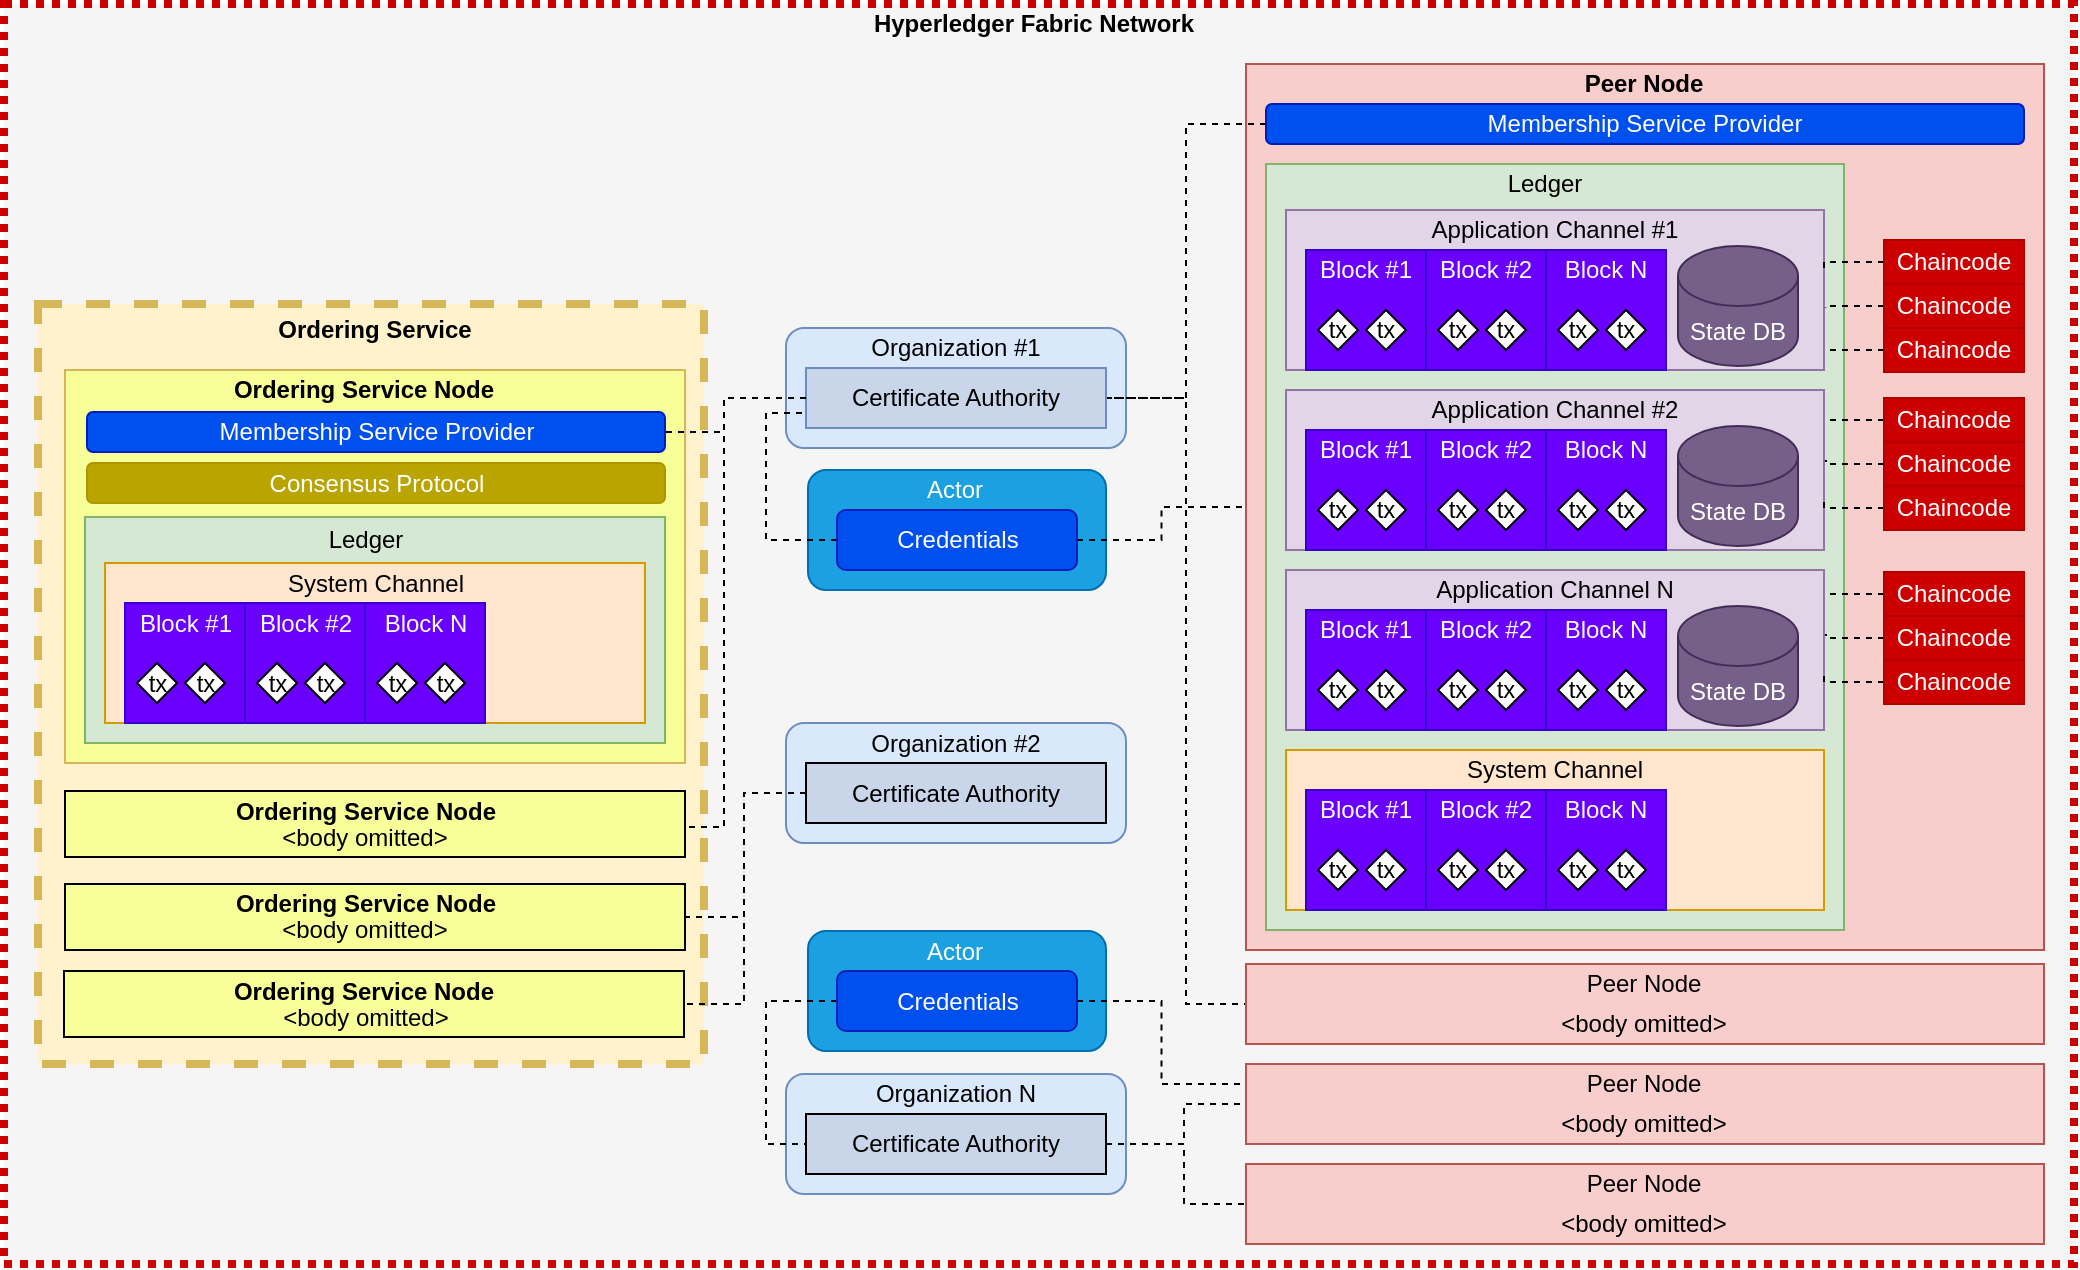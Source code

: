 <mxfile version="14.4.4" type="device"><diagram id="Wfmu3-ALC55_v8LJiB5k" name="Page-1"><mxGraphModel dx="2062" dy="1126" grid="1" gridSize="10" guides="1" tooltips="1" connect="1" arrows="1" fold="1" page="1" pageScale="1" pageWidth="1169" pageHeight="827" math="0" shadow="0"><root><mxCell id="0"/><mxCell id="1" parent="0"/><mxCell id="A2BuqmbuQIkEAoHW2ECP-262" value="" style="rounded=0;whiteSpace=wrap;html=1;dashed=1;strokeWidth=4;dashPattern=1 1;fillColor=#f5f5f5;fontColor=#333333;strokeColor=#CC0000;" parent="1" vertex="1"><mxGeometry x="80" y="30" width="1035" height="630" as="geometry"/></mxCell><mxCell id="A2BuqmbuQIkEAoHW2ECP-260" value="" style="rounded=0;whiteSpace=wrap;html=1;dashed=1;strokeWidth=4;fillColor=#fff2cc;strokeColor=#d6b656;" parent="1" vertex="1"><mxGeometry x="97" y="180" width="333" height="380" as="geometry"/></mxCell><mxCell id="A2BuqmbuQIkEAoHW2ECP-220" value="" style="rounded=0;whiteSpace=wrap;html=1;strokeColor=#d6b656;fillColor=#F8FF99;" parent="1" vertex="1"><mxGeometry x="110.5" y="213" width="310" height="196.5" as="geometry"/></mxCell><mxCell id="A2BuqmbuQIkEAoHW2ECP-219" value="" style="rounded=0;whiteSpace=wrap;html=1;fillColor=#d5e8d4;strokeColor=#82b366;" parent="1" vertex="1"><mxGeometry x="120.5" y="286.5" width="290" height="113" as="geometry"/></mxCell><mxCell id="A2BuqmbuQIkEAoHW2ECP-151" value="" style="rounded=0;whiteSpace=wrap;html=1;fillColor=#f8cecc;strokeColor=#b85450;" parent="1" vertex="1"><mxGeometry x="701" y="60" width="399" height="443" as="geometry"/></mxCell><mxCell id="A2BuqmbuQIkEAoHW2ECP-118" value="" style="rounded=0;whiteSpace=wrap;html=1;fillColor=#d5e8d4;strokeColor=#82b366;" parent="1" vertex="1"><mxGeometry x="711" y="110" width="289" height="383" as="geometry"/></mxCell><mxCell id="A2BuqmbuQIkEAoHW2ECP-1" value="" style="rounded=0;whiteSpace=wrap;html=1;strokeColor=#d79b00;fillColor=#ffe6cc;" parent="1" vertex="1"><mxGeometry x="721" y="403" width="269" height="80" as="geometry"/></mxCell><mxCell id="A2BuqmbuQIkEAoHW2ECP-7" value="System Channel" style="text;html=1;strokeColor=none;fillColor=none;align=center;verticalAlign=middle;whiteSpace=wrap;rounded=0;" parent="1" vertex="1"><mxGeometry x="721" y="403" width="269" height="20" as="geometry"/></mxCell><mxCell id="A2BuqmbuQIkEAoHW2ECP-32" value="" style="rounded=0;whiteSpace=wrap;html=1;fillColor=#6a00ff;strokeColor=#3700CC;fontColor=#ffffff;" parent="1" vertex="1"><mxGeometry x="731" y="423" width="60" height="60" as="geometry"/></mxCell><mxCell id="A2BuqmbuQIkEAoHW2ECP-33" value="Block #1" style="text;html=1;strokeColor=none;fillColor=none;align=center;verticalAlign=middle;whiteSpace=wrap;rounded=0;fontColor=#FFFFFF;" parent="1" vertex="1"><mxGeometry x="731" y="423" width="60" height="20" as="geometry"/></mxCell><mxCell id="A2BuqmbuQIkEAoHW2ECP-34" value="tx" style="rhombus;whiteSpace=wrap;html=1;" parent="1" vertex="1"><mxGeometry x="737" y="453" width="20" height="20" as="geometry"/></mxCell><mxCell id="A2BuqmbuQIkEAoHW2ECP-35" value="tx" style="rhombus;whiteSpace=wrap;html=1;" parent="1" vertex="1"><mxGeometry x="761" y="453" width="20" height="20" as="geometry"/></mxCell><mxCell id="A2BuqmbuQIkEAoHW2ECP-36" value="" style="rounded=0;whiteSpace=wrap;html=1;fillColor=#6a00ff;strokeColor=#3700CC;fontColor=#ffffff;" parent="1" vertex="1"><mxGeometry x="791" y="423" width="60" height="60" as="geometry"/></mxCell><mxCell id="A2BuqmbuQIkEAoHW2ECP-37" value="Block #2" style="text;html=1;strokeColor=none;fillColor=none;align=center;verticalAlign=middle;whiteSpace=wrap;rounded=0;fontColor=#FFFFFF;" parent="1" vertex="1"><mxGeometry x="791" y="423" width="60" height="20" as="geometry"/></mxCell><mxCell id="A2BuqmbuQIkEAoHW2ECP-38" value="tx" style="rhombus;whiteSpace=wrap;html=1;" parent="1" vertex="1"><mxGeometry x="797" y="453" width="20" height="20" as="geometry"/></mxCell><mxCell id="A2BuqmbuQIkEAoHW2ECP-39" value="tx" style="rhombus;whiteSpace=wrap;html=1;" parent="1" vertex="1"><mxGeometry x="821" y="453" width="20" height="20" as="geometry"/></mxCell><mxCell id="A2BuqmbuQIkEAoHW2ECP-40" value="" style="rounded=0;whiteSpace=wrap;html=1;fillColor=#6a00ff;strokeColor=#3700CC;fontColor=#ffffff;" parent="1" vertex="1"><mxGeometry x="851" y="423" width="60" height="60" as="geometry"/></mxCell><mxCell id="A2BuqmbuQIkEAoHW2ECP-41" value="Block N" style="text;html=1;strokeColor=none;fillColor=none;align=center;verticalAlign=middle;whiteSpace=wrap;rounded=0;fontColor=#FFFFFF;" parent="1" vertex="1"><mxGeometry x="851" y="423" width="60" height="20" as="geometry"/></mxCell><mxCell id="A2BuqmbuQIkEAoHW2ECP-42" value="tx" style="rhombus;whiteSpace=wrap;html=1;" parent="1" vertex="1"><mxGeometry x="857" y="453" width="20" height="20" as="geometry"/></mxCell><mxCell id="A2BuqmbuQIkEAoHW2ECP-43" value="tx" style="rhombus;whiteSpace=wrap;html=1;" parent="1" vertex="1"><mxGeometry x="881" y="453" width="20" height="20" as="geometry"/></mxCell><mxCell id="A2BuqmbuQIkEAoHW2ECP-52" value="" style="rounded=0;whiteSpace=wrap;html=1;fillColor=#e1d5e7;strokeColor=#9673a6;" parent="1" vertex="1"><mxGeometry x="721" y="133" width="269" height="80" as="geometry"/></mxCell><mxCell id="A2BuqmbuQIkEAoHW2ECP-53" value="Application Channel #1" style="text;html=1;strokeColor=none;fillColor=none;align=center;verticalAlign=middle;whiteSpace=wrap;rounded=0;" parent="1" vertex="1"><mxGeometry x="721" y="133" width="269" height="20" as="geometry"/></mxCell><mxCell id="A2BuqmbuQIkEAoHW2ECP-54" value="" style="rounded=0;whiteSpace=wrap;html=1;fillColor=#6a00ff;strokeColor=#3700CC;fontColor=#ffffff;" parent="1" vertex="1"><mxGeometry x="731" y="153" width="60" height="60" as="geometry"/></mxCell><mxCell id="A2BuqmbuQIkEAoHW2ECP-55" value="Block #1" style="text;html=1;strokeColor=none;fillColor=none;align=center;verticalAlign=middle;whiteSpace=wrap;rounded=0;fontColor=#FFFFFF;" parent="1" vertex="1"><mxGeometry x="731" y="153" width="60" height="20" as="geometry"/></mxCell><mxCell id="A2BuqmbuQIkEAoHW2ECP-56" value="tx" style="rhombus;whiteSpace=wrap;html=1;" parent="1" vertex="1"><mxGeometry x="737" y="183" width="20" height="20" as="geometry"/></mxCell><mxCell id="A2BuqmbuQIkEAoHW2ECP-57" value="tx" style="rhombus;whiteSpace=wrap;html=1;" parent="1" vertex="1"><mxGeometry x="761" y="183" width="20" height="20" as="geometry"/></mxCell><mxCell id="A2BuqmbuQIkEAoHW2ECP-58" value="" style="rounded=0;whiteSpace=wrap;html=1;fillColor=#6a00ff;strokeColor=#3700CC;fontColor=#ffffff;" parent="1" vertex="1"><mxGeometry x="791" y="153" width="60" height="60" as="geometry"/></mxCell><mxCell id="A2BuqmbuQIkEAoHW2ECP-59" value="Block #2" style="text;html=1;strokeColor=none;fillColor=none;align=center;verticalAlign=middle;whiteSpace=wrap;rounded=0;fontColor=#FFFFFF;" parent="1" vertex="1"><mxGeometry x="791" y="153" width="60" height="20" as="geometry"/></mxCell><mxCell id="A2BuqmbuQIkEAoHW2ECP-60" value="tx" style="rhombus;whiteSpace=wrap;html=1;" parent="1" vertex="1"><mxGeometry x="797" y="183" width="20" height="20" as="geometry"/></mxCell><mxCell id="A2BuqmbuQIkEAoHW2ECP-61" value="tx" style="rhombus;whiteSpace=wrap;html=1;" parent="1" vertex="1"><mxGeometry x="821" y="183" width="20" height="20" as="geometry"/></mxCell><mxCell id="A2BuqmbuQIkEAoHW2ECP-62" value="" style="rounded=0;whiteSpace=wrap;html=1;fillColor=#6a00ff;strokeColor=#3700CC;fontColor=#ffffff;" parent="1" vertex="1"><mxGeometry x="851" y="153" width="60" height="60" as="geometry"/></mxCell><mxCell id="A2BuqmbuQIkEAoHW2ECP-63" value="Block N" style="text;html=1;strokeColor=none;fillColor=none;align=center;verticalAlign=middle;whiteSpace=wrap;rounded=0;fontColor=#FFFFFF;" parent="1" vertex="1"><mxGeometry x="851" y="153" width="60" height="20" as="geometry"/></mxCell><mxCell id="A2BuqmbuQIkEAoHW2ECP-64" value="tx" style="rhombus;whiteSpace=wrap;html=1;" parent="1" vertex="1"><mxGeometry x="857" y="183" width="20" height="20" as="geometry"/></mxCell><mxCell id="A2BuqmbuQIkEAoHW2ECP-65" value="tx" style="rhombus;whiteSpace=wrap;html=1;" parent="1" vertex="1"><mxGeometry x="881" y="183" width="20" height="20" as="geometry"/></mxCell><mxCell id="A2BuqmbuQIkEAoHW2ECP-74" value="" style="rounded=0;whiteSpace=wrap;html=1;fillColor=#e1d5e7;strokeColor=#9673a6;" parent="1" vertex="1"><mxGeometry x="721" y="223" width="269" height="80" as="geometry"/></mxCell><mxCell id="A2BuqmbuQIkEAoHW2ECP-75" value="Application Channel #2" style="text;html=1;strokeColor=none;fillColor=none;align=center;verticalAlign=middle;whiteSpace=wrap;rounded=0;" parent="1" vertex="1"><mxGeometry x="721" y="223" width="269" height="20" as="geometry"/></mxCell><mxCell id="A2BuqmbuQIkEAoHW2ECP-76" value="" style="rounded=0;whiteSpace=wrap;html=1;fillColor=#6a00ff;strokeColor=#3700CC;fontColor=#ffffff;" parent="1" vertex="1"><mxGeometry x="731" y="243" width="60" height="60" as="geometry"/></mxCell><mxCell id="A2BuqmbuQIkEAoHW2ECP-77" value="Block #1" style="text;html=1;strokeColor=none;fillColor=none;align=center;verticalAlign=middle;whiteSpace=wrap;rounded=0;fontColor=#FFFFFF;" parent="1" vertex="1"><mxGeometry x="731" y="243" width="60" height="20" as="geometry"/></mxCell><mxCell id="A2BuqmbuQIkEAoHW2ECP-78" value="tx" style="rhombus;whiteSpace=wrap;html=1;" parent="1" vertex="1"><mxGeometry x="737" y="273" width="20" height="20" as="geometry"/></mxCell><mxCell id="A2BuqmbuQIkEAoHW2ECP-79" value="tx" style="rhombus;whiteSpace=wrap;html=1;" parent="1" vertex="1"><mxGeometry x="761" y="273" width="20" height="20" as="geometry"/></mxCell><mxCell id="A2BuqmbuQIkEAoHW2ECP-80" value="" style="rounded=0;whiteSpace=wrap;html=1;fillColor=#6a00ff;strokeColor=#3700CC;fontColor=#ffffff;" parent="1" vertex="1"><mxGeometry x="791" y="243" width="60" height="60" as="geometry"/></mxCell><mxCell id="A2BuqmbuQIkEAoHW2ECP-81" value="Block #2" style="text;html=1;strokeColor=none;fillColor=none;align=center;verticalAlign=middle;whiteSpace=wrap;rounded=0;fontColor=#FFFFFF;" parent="1" vertex="1"><mxGeometry x="791" y="243" width="60" height="20" as="geometry"/></mxCell><mxCell id="A2BuqmbuQIkEAoHW2ECP-82" value="tx" style="rhombus;whiteSpace=wrap;html=1;" parent="1" vertex="1"><mxGeometry x="797" y="273" width="20" height="20" as="geometry"/></mxCell><mxCell id="A2BuqmbuQIkEAoHW2ECP-83" value="tx" style="rhombus;whiteSpace=wrap;html=1;" parent="1" vertex="1"><mxGeometry x="821" y="273" width="20" height="20" as="geometry"/></mxCell><mxCell id="A2BuqmbuQIkEAoHW2ECP-84" value="" style="rounded=0;whiteSpace=wrap;html=1;fillColor=#6a00ff;strokeColor=#3700CC;fontColor=#ffffff;" parent="1" vertex="1"><mxGeometry x="851" y="243" width="60" height="60" as="geometry"/></mxCell><mxCell id="A2BuqmbuQIkEAoHW2ECP-85" value="Block N" style="text;html=1;strokeColor=none;fillColor=none;align=center;verticalAlign=middle;whiteSpace=wrap;rounded=0;fontColor=#FFFFFF;" parent="1" vertex="1"><mxGeometry x="851" y="243" width="60" height="20" as="geometry"/></mxCell><mxCell id="A2BuqmbuQIkEAoHW2ECP-86" value="tx" style="rhombus;whiteSpace=wrap;html=1;" parent="1" vertex="1"><mxGeometry x="857" y="273" width="20" height="20" as="geometry"/></mxCell><mxCell id="A2BuqmbuQIkEAoHW2ECP-87" value="tx" style="rhombus;whiteSpace=wrap;html=1;" parent="1" vertex="1"><mxGeometry x="881" y="273" width="20" height="20" as="geometry"/></mxCell><mxCell id="A2BuqmbuQIkEAoHW2ECP-96" value="" style="rounded=0;whiteSpace=wrap;html=1;fillColor=#e1d5e7;strokeColor=#9673a6;" parent="1" vertex="1"><mxGeometry x="721" y="313" width="269" height="80" as="geometry"/></mxCell><mxCell id="A2BuqmbuQIkEAoHW2ECP-97" value="Application Channel N" style="text;html=1;strokeColor=none;fillColor=none;align=center;verticalAlign=middle;whiteSpace=wrap;rounded=0;" parent="1" vertex="1"><mxGeometry x="721" y="313" width="269" height="20" as="geometry"/></mxCell><mxCell id="A2BuqmbuQIkEAoHW2ECP-98" value="" style="rounded=0;whiteSpace=wrap;html=1;fillColor=#6a00ff;strokeColor=#3700CC;fontColor=#ffffff;" parent="1" vertex="1"><mxGeometry x="731" y="333" width="60" height="60" as="geometry"/></mxCell><mxCell id="A2BuqmbuQIkEAoHW2ECP-99" value="Block #1" style="text;html=1;strokeColor=none;fillColor=none;align=center;verticalAlign=middle;whiteSpace=wrap;rounded=0;fontColor=#FFFFFF;" parent="1" vertex="1"><mxGeometry x="731" y="333" width="60" height="20" as="geometry"/></mxCell><mxCell id="A2BuqmbuQIkEAoHW2ECP-100" value="tx" style="rhombus;whiteSpace=wrap;html=1;" parent="1" vertex="1"><mxGeometry x="737" y="363" width="20" height="20" as="geometry"/></mxCell><mxCell id="A2BuqmbuQIkEAoHW2ECP-101" value="tx" style="rhombus;whiteSpace=wrap;html=1;" parent="1" vertex="1"><mxGeometry x="761" y="363" width="20" height="20" as="geometry"/></mxCell><mxCell id="A2BuqmbuQIkEAoHW2ECP-102" value="" style="rounded=0;whiteSpace=wrap;html=1;fillColor=#6a00ff;strokeColor=#3700CC;fontColor=#ffffff;" parent="1" vertex="1"><mxGeometry x="791" y="333" width="60" height="60" as="geometry"/></mxCell><mxCell id="A2BuqmbuQIkEAoHW2ECP-103" value="Block #2" style="text;html=1;strokeColor=none;fillColor=none;align=center;verticalAlign=middle;whiteSpace=wrap;rounded=0;fontColor=#FFFFFF;" parent="1" vertex="1"><mxGeometry x="791" y="333" width="60" height="20" as="geometry"/></mxCell><mxCell id="A2BuqmbuQIkEAoHW2ECP-104" value="tx" style="rhombus;whiteSpace=wrap;html=1;" parent="1" vertex="1"><mxGeometry x="797" y="363" width="20" height="20" as="geometry"/></mxCell><mxCell id="A2BuqmbuQIkEAoHW2ECP-105" value="tx" style="rhombus;whiteSpace=wrap;html=1;" parent="1" vertex="1"><mxGeometry x="821" y="363" width="20" height="20" as="geometry"/></mxCell><mxCell id="A2BuqmbuQIkEAoHW2ECP-106" value="" style="rounded=0;whiteSpace=wrap;html=1;fillColor=#6a00ff;strokeColor=#3700CC;fontColor=#ffffff;" parent="1" vertex="1"><mxGeometry x="851" y="333" width="60" height="60" as="geometry"/></mxCell><mxCell id="A2BuqmbuQIkEAoHW2ECP-107" value="Block N" style="text;html=1;strokeColor=none;fillColor=none;align=center;verticalAlign=middle;whiteSpace=wrap;rounded=0;fontColor=#FFFFFF;" parent="1" vertex="1"><mxGeometry x="851" y="333" width="60" height="20" as="geometry"/></mxCell><mxCell id="A2BuqmbuQIkEAoHW2ECP-108" value="tx" style="rhombus;whiteSpace=wrap;html=1;" parent="1" vertex="1"><mxGeometry x="857" y="363" width="20" height="20" as="geometry"/></mxCell><mxCell id="A2BuqmbuQIkEAoHW2ECP-109" value="tx" style="rhombus;whiteSpace=wrap;html=1;" parent="1" vertex="1"><mxGeometry x="881" y="363" width="20" height="20" as="geometry"/></mxCell><mxCell id="A2BuqmbuQIkEAoHW2ECP-119" value="Ledger" style="text;html=1;strokeColor=none;fillColor=none;align=center;verticalAlign=middle;whiteSpace=wrap;rounded=0;" parent="1" vertex="1"><mxGeometry x="711" y="110" width="279" height="20" as="geometry"/></mxCell><mxCell id="A2BuqmbuQIkEAoHW2ECP-122" value="State DB" style="shape=cylinder3;whiteSpace=wrap;html=1;boundedLbl=1;backgroundOutline=1;size=15;fillColor=#76608a;strokeColor=#432D57;fontColor=#ffffff;" parent="1" vertex="1"><mxGeometry x="917" y="151" width="60" height="60" as="geometry"/></mxCell><mxCell id="A2BuqmbuQIkEAoHW2ECP-123" value="State DB" style="shape=cylinder3;whiteSpace=wrap;html=1;boundedLbl=1;backgroundOutline=1;size=15;fillColor=#76608a;strokeColor=#432D57;fontColor=#ffffff;" parent="1" vertex="1"><mxGeometry x="917" y="241" width="60" height="60" as="geometry"/></mxCell><mxCell id="A2BuqmbuQIkEAoHW2ECP-124" value="State DB" style="shape=cylinder3;whiteSpace=wrap;html=1;boundedLbl=1;backgroundOutline=1;size=15;fillColor=#76608a;strokeColor=#432D57;fontColor=#ffffff;" parent="1" vertex="1"><mxGeometry x="917" y="331" width="60" height="60" as="geometry"/></mxCell><mxCell id="A2BuqmbuQIkEAoHW2ECP-130" style="edgeStyle=orthogonalEdgeStyle;rounded=0;orthogonalLoop=1;jettySize=auto;html=1;exitX=0;exitY=0.5;exitDx=0;exitDy=0;entryX=1;entryY=0.363;entryDx=0;entryDy=0;entryPerimeter=0;endArrow=none;endFill=0;dashed=1;" parent="1" source="A2BuqmbuQIkEAoHW2ECP-127" target="A2BuqmbuQIkEAoHW2ECP-52" edge="1"><mxGeometry relative="1" as="geometry"/></mxCell><mxCell id="A2BuqmbuQIkEAoHW2ECP-127" value="Chaincode" style="rounded=0;whiteSpace=wrap;html=1;fontColor=#ffffff;fillColor=#CC0000;strokeColor=#B00000;" parent="1" vertex="1"><mxGeometry x="1020" y="148" width="70" height="22" as="geometry"/></mxCell><mxCell id="A2BuqmbuQIkEAoHW2ECP-131" style="edgeStyle=orthogonalEdgeStyle;rounded=0;orthogonalLoop=1;jettySize=auto;html=1;exitX=0;exitY=0.5;exitDx=0;exitDy=0;entryX=1.003;entryY=0.613;entryDx=0;entryDy=0;entryPerimeter=0;dashed=1;endArrow=none;endFill=0;" parent="1" source="A2BuqmbuQIkEAoHW2ECP-128" target="A2BuqmbuQIkEAoHW2ECP-52" edge="1"><mxGeometry relative="1" as="geometry"/></mxCell><mxCell id="A2BuqmbuQIkEAoHW2ECP-128" value="Chaincode" style="rounded=0;whiteSpace=wrap;html=1;fontColor=#ffffff;fillColor=#CC0000;strokeColor=#B00000;" parent="1" vertex="1"><mxGeometry x="1020" y="170" width="70" height="22" as="geometry"/></mxCell><mxCell id="A2BuqmbuQIkEAoHW2ECP-132" style="edgeStyle=orthogonalEdgeStyle;rounded=0;orthogonalLoop=1;jettySize=auto;html=1;exitX=0;exitY=0.5;exitDx=0;exitDy=0;entryX=1;entryY=0.875;entryDx=0;entryDy=0;entryPerimeter=0;dashed=1;endArrow=none;endFill=0;" parent="1" source="A2BuqmbuQIkEAoHW2ECP-129" target="A2BuqmbuQIkEAoHW2ECP-52" edge="1"><mxGeometry relative="1" as="geometry"/></mxCell><mxCell id="A2BuqmbuQIkEAoHW2ECP-129" value="Chaincode" style="rounded=0;whiteSpace=wrap;html=1;fontColor=#ffffff;fillColor=#CC0000;strokeColor=#B00000;" parent="1" vertex="1"><mxGeometry x="1020" y="192" width="70" height="22" as="geometry"/></mxCell><mxCell id="A2BuqmbuQIkEAoHW2ECP-133" style="edgeStyle=orthogonalEdgeStyle;rounded=0;orthogonalLoop=1;jettySize=auto;html=1;exitX=0;exitY=0.5;exitDx=0;exitDy=0;entryX=1;entryY=0.363;entryDx=0;entryDy=0;entryPerimeter=0;endArrow=none;endFill=0;dashed=1;" parent="1" source="A2BuqmbuQIkEAoHW2ECP-134" edge="1"><mxGeometry relative="1" as="geometry"><mxPoint x="990" y="238.04" as="targetPoint"/></mxGeometry></mxCell><mxCell id="A2BuqmbuQIkEAoHW2ECP-134" value="Chaincode" style="rounded=0;whiteSpace=wrap;html=1;fontColor=#ffffff;fillColor=#CC0000;strokeColor=#B00000;" parent="1" vertex="1"><mxGeometry x="1020" y="227" width="70" height="22" as="geometry"/></mxCell><mxCell id="A2BuqmbuQIkEAoHW2ECP-135" style="edgeStyle=orthogonalEdgeStyle;rounded=0;orthogonalLoop=1;jettySize=auto;html=1;exitX=0;exitY=0.5;exitDx=0;exitDy=0;entryX=1.003;entryY=0.613;entryDx=0;entryDy=0;entryPerimeter=0;dashed=1;endArrow=none;endFill=0;" parent="1" source="A2BuqmbuQIkEAoHW2ECP-136" edge="1"><mxGeometry relative="1" as="geometry"><mxPoint x="990.978" y="258.04" as="targetPoint"/></mxGeometry></mxCell><mxCell id="A2BuqmbuQIkEAoHW2ECP-136" value="Chaincode" style="rounded=0;whiteSpace=wrap;html=1;fontColor=#ffffff;fillColor=#CC0000;strokeColor=#B00000;" parent="1" vertex="1"><mxGeometry x="1020" y="249" width="70" height="22" as="geometry"/></mxCell><mxCell id="A2BuqmbuQIkEAoHW2ECP-137" style="edgeStyle=orthogonalEdgeStyle;rounded=0;orthogonalLoop=1;jettySize=auto;html=1;exitX=0;exitY=0.5;exitDx=0;exitDy=0;entryX=1;entryY=0.875;entryDx=0;entryDy=0;entryPerimeter=0;dashed=1;endArrow=none;endFill=0;" parent="1" source="A2BuqmbuQIkEAoHW2ECP-138" edge="1"><mxGeometry relative="1" as="geometry"><mxPoint x="990" y="279" as="targetPoint"/></mxGeometry></mxCell><mxCell id="A2BuqmbuQIkEAoHW2ECP-138" value="Chaincode" style="rounded=0;whiteSpace=wrap;html=1;fontColor=#ffffff;fillColor=#CC0000;strokeColor=#B00000;" parent="1" vertex="1"><mxGeometry x="1020" y="271" width="70" height="22" as="geometry"/></mxCell><mxCell id="A2BuqmbuQIkEAoHW2ECP-139" style="edgeStyle=orthogonalEdgeStyle;rounded=0;orthogonalLoop=1;jettySize=auto;html=1;exitX=0;exitY=0.5;exitDx=0;exitDy=0;entryX=1;entryY=0.363;entryDx=0;entryDy=0;entryPerimeter=0;endArrow=none;endFill=0;dashed=1;" parent="1" source="A2BuqmbuQIkEAoHW2ECP-140" edge="1"><mxGeometry relative="1" as="geometry"><mxPoint x="990" y="325.04" as="targetPoint"/></mxGeometry></mxCell><mxCell id="A2BuqmbuQIkEAoHW2ECP-140" value="Chaincode" style="rounded=0;whiteSpace=wrap;html=1;fontColor=#ffffff;fillColor=#CC0000;strokeColor=#B00000;" parent="1" vertex="1"><mxGeometry x="1020" y="314" width="70" height="22" as="geometry"/></mxCell><mxCell id="A2BuqmbuQIkEAoHW2ECP-141" style="edgeStyle=orthogonalEdgeStyle;rounded=0;orthogonalLoop=1;jettySize=auto;html=1;exitX=0;exitY=0.5;exitDx=0;exitDy=0;entryX=1.003;entryY=0.613;entryDx=0;entryDy=0;entryPerimeter=0;dashed=1;endArrow=none;endFill=0;" parent="1" source="A2BuqmbuQIkEAoHW2ECP-142" edge="1"><mxGeometry relative="1" as="geometry"><mxPoint x="990.978" y="345.04" as="targetPoint"/></mxGeometry></mxCell><mxCell id="A2BuqmbuQIkEAoHW2ECP-142" value="Chaincode" style="rounded=0;whiteSpace=wrap;html=1;fontColor=#ffffff;fillColor=#CC0000;strokeColor=#B00000;" parent="1" vertex="1"><mxGeometry x="1020" y="336" width="70" height="22" as="geometry"/></mxCell><mxCell id="A2BuqmbuQIkEAoHW2ECP-143" style="edgeStyle=orthogonalEdgeStyle;rounded=0;orthogonalLoop=1;jettySize=auto;html=1;exitX=0;exitY=0.5;exitDx=0;exitDy=0;entryX=1;entryY=0.875;entryDx=0;entryDy=0;entryPerimeter=0;dashed=1;endArrow=none;endFill=0;" parent="1" source="A2BuqmbuQIkEAoHW2ECP-144" edge="1"><mxGeometry relative="1" as="geometry"><mxPoint x="990" y="366" as="targetPoint"/></mxGeometry></mxCell><mxCell id="A2BuqmbuQIkEAoHW2ECP-144" value="Chaincode" style="rounded=0;whiteSpace=wrap;html=1;fontColor=#ffffff;fillColor=#CC0000;strokeColor=#B00000;" parent="1" vertex="1"><mxGeometry x="1020" y="358" width="70" height="22" as="geometry"/></mxCell><mxCell id="A2BuqmbuQIkEAoHW2ECP-152" value="Peer Node" style="text;html=1;strokeColor=none;fillColor=none;align=center;verticalAlign=middle;whiteSpace=wrap;rounded=0;fontStyle=1;" parent="1" vertex="1"><mxGeometry x="710" y="60" width="380" height="20" as="geometry"/></mxCell><mxCell id="A2BuqmbuQIkEAoHW2ECP-154" value="" style="rounded=1;whiteSpace=wrap;html=1;fillColor=#dae8fc;strokeColor=#6c8ebf;" parent="1" vertex="1"><mxGeometry x="471" y="192" width="170" height="60" as="geometry"/></mxCell><mxCell id="A2BuqmbuQIkEAoHW2ECP-158" value="Organization #1" style="text;html=1;strokeColor=none;fillColor=none;align=center;verticalAlign=middle;whiteSpace=wrap;rounded=0;" parent="1" vertex="1"><mxGeometry x="471" y="192" width="170" height="20" as="geometry"/></mxCell><mxCell id="A2BuqmbuQIkEAoHW2ECP-164" style="edgeStyle=orthogonalEdgeStyle;rounded=0;orthogonalLoop=1;jettySize=auto;html=1;exitX=0;exitY=0.5;exitDx=0;exitDy=0;entryX=1;entryY=0.5;entryDx=0;entryDy=0;dashed=1;endArrow=none;endFill=0;" parent="1" source="A2BuqmbuQIkEAoHW2ECP-163" target="A2BuqmbuQIkEAoHW2ECP-166" edge="1"><mxGeometry relative="1" as="geometry"/></mxCell><mxCell id="A2BuqmbuQIkEAoHW2ECP-163" value="Membership Service Provider" style="rounded=1;whiteSpace=wrap;html=1;fillColor=#0050ef;strokeColor=#001DBC;fontColor=#ffffff;" parent="1" vertex="1"><mxGeometry x="711" y="80" width="379" height="20" as="geometry"/></mxCell><mxCell id="A2BuqmbuQIkEAoHW2ECP-171" style="edgeStyle=orthogonalEdgeStyle;rounded=0;orthogonalLoop=1;jettySize=auto;html=1;exitX=1;exitY=0.5;exitDx=0;exitDy=0;entryX=0;entryY=0;entryDx=0;entryDy=0;dashed=1;endArrow=none;endFill=0;" parent="1" source="A2BuqmbuQIkEAoHW2ECP-166" target="A2BuqmbuQIkEAoHW2ECP-170" edge="1"><mxGeometry relative="1" as="geometry"><Array as="points"><mxPoint x="671" y="227"/><mxPoint x="671" y="530"/></Array></mxGeometry></mxCell><mxCell id="A2BuqmbuQIkEAoHW2ECP-256" style="edgeStyle=orthogonalEdgeStyle;rounded=0;orthogonalLoop=1;jettySize=auto;html=1;exitX=0;exitY=0.5;exitDx=0;exitDy=0;entryX=1;entryY=0.25;entryDx=0;entryDy=0;dashed=1;endArrow=none;endFill=0;" parent="1" source="A2BuqmbuQIkEAoHW2ECP-166" target="A2BuqmbuQIkEAoHW2ECP-241" edge="1"><mxGeometry relative="1" as="geometry"><Array as="points"><mxPoint x="440" y="227"/><mxPoint x="440" y="442"/></Array></mxGeometry></mxCell><mxCell id="A2BuqmbuQIkEAoHW2ECP-166" value="Certificate Authority" style="rounded=0;whiteSpace=wrap;html=1;strokeColor=#6c8ebf;fillColor=#C9D5E8;" parent="1" vertex="1"><mxGeometry x="481" y="212" width="150" height="30" as="geometry"/></mxCell><mxCell id="A2BuqmbuQIkEAoHW2ECP-168" value="" style="rounded=0;whiteSpace=wrap;html=1;fillColor=#f8cecc;strokeColor=#b85450;" parent="1" vertex="1"><mxGeometry x="701" y="510" width="399" height="40" as="geometry"/></mxCell><mxCell id="A2BuqmbuQIkEAoHW2ECP-169" value="Peer Node" style="text;html=1;strokeColor=none;fillColor=none;align=center;verticalAlign=middle;whiteSpace=wrap;rounded=0;" parent="1" vertex="1"><mxGeometry x="710" y="510" width="380" height="20" as="geometry"/></mxCell><mxCell id="A2BuqmbuQIkEAoHW2ECP-170" value="&amp;lt;body omitted&amp;gt;" style="text;html=1;strokeColor=none;fillColor=none;align=center;verticalAlign=middle;whiteSpace=wrap;rounded=0;" parent="1" vertex="1"><mxGeometry x="710" y="530" width="380" height="20" as="geometry"/></mxCell><mxCell id="A2BuqmbuQIkEAoHW2ECP-191" style="edgeStyle=orthogonalEdgeStyle;rounded=0;orthogonalLoop=1;jettySize=auto;html=1;exitX=1;exitY=0.5;exitDx=0;exitDy=0;dashed=1;endArrow=none;endFill=0;entryX=0;entryY=0.5;entryDx=0;entryDy=0;" parent="1" source="A2BuqmbuQIkEAoHW2ECP-177" target="A2BuqmbuQIkEAoHW2ECP-184" edge="1"><mxGeometry relative="1" as="geometry"><mxPoint x="680" y="730" as="targetPoint"/><Array as="points"><mxPoint x="670" y="600"/><mxPoint x="670" y="630"/></Array></mxGeometry></mxCell><mxCell id="A2BuqmbuQIkEAoHW2ECP-175" value="" style="rounded=1;whiteSpace=wrap;html=1;fillColor=#dae8fc;strokeColor=#6c8ebf;" parent="1" vertex="1"><mxGeometry x="471" y="565" width="170" height="60" as="geometry"/></mxCell><mxCell id="A2BuqmbuQIkEAoHW2ECP-176" value="Organization N" style="text;html=1;strokeColor=none;fillColor=none;align=center;verticalAlign=middle;whiteSpace=wrap;rounded=0;" parent="1" vertex="1"><mxGeometry x="471" y="565" width="170" height="20" as="geometry"/></mxCell><mxCell id="A2BuqmbuQIkEAoHW2ECP-177" value="Certificate Authority" style="rounded=0;whiteSpace=wrap;html=1;fillColor=#C9D5E8;" parent="1" vertex="1"><mxGeometry x="481" y="585" width="150" height="30" as="geometry"/></mxCell><mxCell id="A2BuqmbuQIkEAoHW2ECP-178" value="" style="rounded=1;whiteSpace=wrap;html=1;fillColor=#dae8fc;strokeColor=#6c8ebf;" parent="1" vertex="1"><mxGeometry x="471" y="389.5" width="170" height="60" as="geometry"/></mxCell><mxCell id="A2BuqmbuQIkEAoHW2ECP-179" value="Organization #2" style="text;html=1;strokeColor=none;fillColor=none;align=center;verticalAlign=middle;whiteSpace=wrap;rounded=0;" parent="1" vertex="1"><mxGeometry x="471" y="389.5" width="170" height="20" as="geometry"/></mxCell><mxCell id="A2BuqmbuQIkEAoHW2ECP-258" style="edgeStyle=orthogonalEdgeStyle;rounded=0;orthogonalLoop=1;jettySize=auto;html=1;exitX=0;exitY=0.5;exitDx=0;exitDy=0;entryX=1;entryY=0.5;entryDx=0;entryDy=0;dashed=1;endArrow=none;endFill=0;" parent="1" source="A2BuqmbuQIkEAoHW2ECP-180" target="A2BuqmbuQIkEAoHW2ECP-242" edge="1"><mxGeometry relative="1" as="geometry"><Array as="points"><mxPoint x="450" y="425"/><mxPoint x="450" y="487"/></Array></mxGeometry></mxCell><mxCell id="A2BuqmbuQIkEAoHW2ECP-259" style="edgeStyle=orthogonalEdgeStyle;rounded=0;orthogonalLoop=1;jettySize=auto;html=1;exitX=0;exitY=0.5;exitDx=0;exitDy=0;entryX=1;entryY=0.5;entryDx=0;entryDy=0;dashed=1;endArrow=none;endFill=0;" parent="1" source="A2BuqmbuQIkEAoHW2ECP-180" target="A2BuqmbuQIkEAoHW2ECP-245" edge="1"><mxGeometry relative="1" as="geometry"><Array as="points"><mxPoint x="450" y="425"/><mxPoint x="450" y="530"/></Array></mxGeometry></mxCell><mxCell id="A2BuqmbuQIkEAoHW2ECP-180" value="Certificate Authority" style="rounded=0;whiteSpace=wrap;html=1;fillColor=#C9D5E8;" parent="1" vertex="1"><mxGeometry x="481" y="409.5" width="150" height="30" as="geometry"/></mxCell><mxCell id="A2BuqmbuQIkEAoHW2ECP-181" value="" style="rounded=0;whiteSpace=wrap;html=1;fillColor=#f8cecc;strokeColor=#b85450;" parent="1" vertex="1"><mxGeometry x="701" y="560" width="399" height="40" as="geometry"/></mxCell><mxCell id="A2BuqmbuQIkEAoHW2ECP-182" value="Peer Node" style="text;html=1;strokeColor=none;fillColor=none;align=center;verticalAlign=middle;whiteSpace=wrap;rounded=0;" parent="1" vertex="1"><mxGeometry x="710" y="560" width="380" height="20" as="geometry"/></mxCell><mxCell id="A2BuqmbuQIkEAoHW2ECP-183" value="&amp;lt;body omitted&amp;gt;" style="text;html=1;strokeColor=none;fillColor=none;align=center;verticalAlign=middle;whiteSpace=wrap;rounded=0;" parent="1" vertex="1"><mxGeometry x="710" y="580" width="380" height="20" as="geometry"/></mxCell><mxCell id="A2BuqmbuQIkEAoHW2ECP-184" value="" style="rounded=0;whiteSpace=wrap;html=1;fillColor=#f8cecc;strokeColor=#b85450;" parent="1" vertex="1"><mxGeometry x="701" y="610" width="399" height="40" as="geometry"/></mxCell><mxCell id="A2BuqmbuQIkEAoHW2ECP-185" value="Peer Node" style="text;html=1;strokeColor=none;fillColor=none;align=center;verticalAlign=middle;whiteSpace=wrap;rounded=0;" parent="1" vertex="1"><mxGeometry x="710" y="610" width="380" height="20" as="geometry"/></mxCell><mxCell id="A2BuqmbuQIkEAoHW2ECP-186" value="&amp;lt;body omitted&amp;gt;" style="text;html=1;strokeColor=none;fillColor=none;align=center;verticalAlign=middle;whiteSpace=wrap;rounded=0;" parent="1" vertex="1"><mxGeometry x="710" y="630" width="380" height="20" as="geometry"/></mxCell><mxCell id="A2BuqmbuQIkEAoHW2ECP-190" style="edgeStyle=orthogonalEdgeStyle;rounded=0;orthogonalLoop=1;jettySize=auto;html=1;exitX=1;exitY=0.5;exitDx=0;exitDy=0;dashed=1;endArrow=none;endFill=0;entryX=0;entryY=0.5;entryDx=0;entryDy=0;" parent="1" source="A2BuqmbuQIkEAoHW2ECP-177" target="A2BuqmbuQIkEAoHW2ECP-181" edge="1"><mxGeometry relative="1" as="geometry"><Array as="points"><mxPoint x="670" y="600"/><mxPoint x="670" y="580"/></Array></mxGeometry></mxCell><mxCell id="A2BuqmbuQIkEAoHW2ECP-194" value="Ordering Service Node" style="text;html=1;strokeColor=none;fillColor=none;align=center;verticalAlign=middle;whiteSpace=wrap;rounded=0;fontStyle=1" parent="1" vertex="1"><mxGeometry x="110" y="213" width="300" height="20" as="geometry"/></mxCell><mxCell id="A2BuqmbuQIkEAoHW2ECP-196" value="Ledger" style="text;html=1;strokeColor=none;fillColor=none;align=center;verticalAlign=middle;whiteSpace=wrap;rounded=0;" parent="1" vertex="1"><mxGeometry x="120.5" y="287.5" width="279.5" height="20" as="geometry"/></mxCell><mxCell id="A2BuqmbuQIkEAoHW2ECP-199" value="" style="rounded=0;whiteSpace=wrap;html=1;fillColor=#ffe6cc;strokeColor=#d79b00;" parent="1" vertex="1"><mxGeometry x="130.5" y="309.5" width="270" height="80" as="geometry"/></mxCell><mxCell id="A2BuqmbuQIkEAoHW2ECP-200" value="System Channel" style="text;html=1;strokeColor=none;fillColor=none;align=center;verticalAlign=middle;whiteSpace=wrap;rounded=0;" parent="1" vertex="1"><mxGeometry x="130.5" y="309.5" width="270" height="20" as="geometry"/></mxCell><mxCell id="A2BuqmbuQIkEAoHW2ECP-201" value="" style="rounded=0;whiteSpace=wrap;html=1;fillColor=#6a00ff;strokeColor=#3700CC;fontColor=#ffffff;" parent="1" vertex="1"><mxGeometry x="140.5" y="329.5" width="60" height="60" as="geometry"/></mxCell><mxCell id="A2BuqmbuQIkEAoHW2ECP-202" value="Block #1" style="text;html=1;strokeColor=none;fillColor=none;align=center;verticalAlign=middle;whiteSpace=wrap;rounded=0;fontColor=#FFFFFF;" parent="1" vertex="1"><mxGeometry x="140.5" y="329.5" width="60" height="20" as="geometry"/></mxCell><mxCell id="A2BuqmbuQIkEAoHW2ECP-203" value="tx" style="rhombus;whiteSpace=wrap;html=1;" parent="1" vertex="1"><mxGeometry x="146.5" y="359.5" width="20" height="20" as="geometry"/></mxCell><mxCell id="A2BuqmbuQIkEAoHW2ECP-204" value="tx" style="rhombus;whiteSpace=wrap;html=1;" parent="1" vertex="1"><mxGeometry x="170.5" y="359.5" width="20" height="20" as="geometry"/></mxCell><mxCell id="A2BuqmbuQIkEAoHW2ECP-205" value="" style="rounded=0;whiteSpace=wrap;html=1;fillColor=#6a00ff;strokeColor=#3700CC;fontColor=#ffffff;" parent="1" vertex="1"><mxGeometry x="200.5" y="329.5" width="60" height="60" as="geometry"/></mxCell><mxCell id="A2BuqmbuQIkEAoHW2ECP-206" value="Block #2" style="text;html=1;strokeColor=none;fillColor=none;align=center;verticalAlign=middle;whiteSpace=wrap;rounded=0;fontColor=#FFFFFF;" parent="1" vertex="1"><mxGeometry x="200.5" y="329.5" width="60" height="20" as="geometry"/></mxCell><mxCell id="A2BuqmbuQIkEAoHW2ECP-207" value="tx" style="rhombus;whiteSpace=wrap;html=1;" parent="1" vertex="1"><mxGeometry x="206.5" y="359.5" width="20" height="20" as="geometry"/></mxCell><mxCell id="A2BuqmbuQIkEAoHW2ECP-208" value="tx" style="rhombus;whiteSpace=wrap;html=1;" parent="1" vertex="1"><mxGeometry x="230.5" y="359.5" width="20" height="20" as="geometry"/></mxCell><mxCell id="A2BuqmbuQIkEAoHW2ECP-209" value="" style="rounded=0;whiteSpace=wrap;html=1;fillColor=#6a00ff;strokeColor=#3700CC;fontColor=#ffffff;" parent="1" vertex="1"><mxGeometry x="260.5" y="329.5" width="60" height="60" as="geometry"/></mxCell><mxCell id="A2BuqmbuQIkEAoHW2ECP-210" value="Block N" style="text;html=1;strokeColor=none;fillColor=none;align=center;verticalAlign=middle;whiteSpace=wrap;rounded=0;fontColor=#FFFFFF;" parent="1" vertex="1"><mxGeometry x="260.5" y="329.5" width="60" height="20" as="geometry"/></mxCell><mxCell id="A2BuqmbuQIkEAoHW2ECP-211" value="tx" style="rhombus;whiteSpace=wrap;html=1;" parent="1" vertex="1"><mxGeometry x="266.5" y="359.5" width="20" height="20" as="geometry"/></mxCell><mxCell id="A2BuqmbuQIkEAoHW2ECP-212" value="tx" style="rhombus;whiteSpace=wrap;html=1;" parent="1" vertex="1"><mxGeometry x="290.5" y="359.5" width="20" height="20" as="geometry"/></mxCell><mxCell id="A2BuqmbuQIkEAoHW2ECP-218" value="Consensus Protocol" style="rounded=1;whiteSpace=wrap;html=1;strokeColor=#B09500;fontColor=#ffffff;fillColor=#BAA400;" parent="1" vertex="1"><mxGeometry x="121.5" y="259.5" width="289" height="20" as="geometry"/></mxCell><mxCell id="A2BuqmbuQIkEAoHW2ECP-221" value="" style="rounded=0;whiteSpace=wrap;html=1;fillColor=#F8FF99;" parent="1" vertex="1"><mxGeometry x="110.5" y="423.5" width="310" height="33" as="geometry"/></mxCell><mxCell id="A2BuqmbuQIkEAoHW2ECP-223" value="Ordering Service Node" style="text;html=1;strokeColor=none;fillColor=none;align=center;verticalAlign=middle;whiteSpace=wrap;rounded=0;fontStyle=1" parent="1" vertex="1"><mxGeometry x="110.5" y="423.5" width="299.5" height="20" as="geometry"/></mxCell><mxCell id="A2BuqmbuQIkEAoHW2ECP-241" value="&amp;lt;body omitted&amp;gt;" style="text;html=1;strokeColor=none;fillColor=none;align=center;verticalAlign=middle;whiteSpace=wrap;rounded=0;" parent="1" vertex="1"><mxGeometry x="111" y="436.5" width="299" height="20" as="geometry"/></mxCell><mxCell id="A2BuqmbuQIkEAoHW2ECP-242" value="" style="rounded=0;whiteSpace=wrap;html=1;fillColor=#F8FF99;" parent="1" vertex="1"><mxGeometry x="110.5" y="470" width="310" height="33" as="geometry"/></mxCell><mxCell id="A2BuqmbuQIkEAoHW2ECP-243" value="Ordering Service Node" style="text;html=1;strokeColor=none;fillColor=none;align=center;verticalAlign=middle;whiteSpace=wrap;rounded=0;fontStyle=1" parent="1" vertex="1"><mxGeometry x="110.5" y="470" width="299.5" height="20" as="geometry"/></mxCell><mxCell id="A2BuqmbuQIkEAoHW2ECP-244" value="&amp;lt;body omitted&amp;gt;" style="text;html=1;strokeColor=none;fillColor=none;align=center;verticalAlign=middle;whiteSpace=wrap;rounded=0;" parent="1" vertex="1"><mxGeometry x="111" y="483" width="299" height="20" as="geometry"/></mxCell><mxCell id="A2BuqmbuQIkEAoHW2ECP-245" value="" style="rounded=0;whiteSpace=wrap;html=1;fillColor=#F8FF99;" parent="1" vertex="1"><mxGeometry x="110" y="513.5" width="310" height="33" as="geometry"/></mxCell><mxCell id="A2BuqmbuQIkEAoHW2ECP-246" value="Ordering Service Node" style="text;html=1;strokeColor=none;fillColor=none;align=center;verticalAlign=middle;whiteSpace=wrap;rounded=0;fontStyle=1" parent="1" vertex="1"><mxGeometry x="110" y="513.5" width="300" height="20" as="geometry"/></mxCell><mxCell id="A2BuqmbuQIkEAoHW2ECP-247" value="&amp;lt;body omitted&amp;gt;" style="text;html=1;strokeColor=none;fillColor=none;align=center;verticalAlign=middle;whiteSpace=wrap;rounded=0;" parent="1" vertex="1"><mxGeometry x="110.5" y="526.5" width="299.5" height="20" as="geometry"/></mxCell><mxCell id="A2BuqmbuQIkEAoHW2ECP-254" value="Membership Service Provider" style="rounded=1;whiteSpace=wrap;html=1;fillColor=#0050ef;strokeColor=#001DBC;fontColor=#ffffff;" parent="1" vertex="1"><mxGeometry x="121.5" y="234" width="289" height="20" as="geometry"/></mxCell><mxCell id="A2BuqmbuQIkEAoHW2ECP-255" style="edgeStyle=orthogonalEdgeStyle;rounded=0;orthogonalLoop=1;jettySize=auto;html=1;exitX=0;exitY=0.5;exitDx=0;exitDy=0;entryX=1;entryY=0.5;entryDx=0;entryDy=0;dashed=1;endArrow=none;endFill=0;" parent="1" source="A2BuqmbuQIkEAoHW2ECP-166" target="A2BuqmbuQIkEAoHW2ECP-254" edge="1"><mxGeometry relative="1" as="geometry"><Array as="points"><mxPoint x="440" y="227"/><mxPoint x="440" y="244"/></Array></mxGeometry></mxCell><mxCell id="A2BuqmbuQIkEAoHW2ECP-261" value="Ordering Service" style="text;html=1;strokeColor=none;fillColor=none;align=center;verticalAlign=middle;whiteSpace=wrap;rounded=0;dashed=1;fontStyle=1" parent="1" vertex="1"><mxGeometry x="101" y="183" width="329" height="20" as="geometry"/></mxCell><mxCell id="A2BuqmbuQIkEAoHW2ECP-263" value="Hyperledger Fabric Network" style="text;html=1;strokeColor=none;fillColor=none;align=center;verticalAlign=middle;whiteSpace=wrap;rounded=0;dashed=1;dashPattern=1 1;fontStyle=1" parent="1" vertex="1"><mxGeometry x="80" y="30" width="1030" height="20" as="geometry"/></mxCell><mxCell id="A2BuqmbuQIkEAoHW2ECP-269" value="" style="rounded=1;whiteSpace=wrap;html=1;strokeColor=#006EAF;strokeWidth=1;fillColor=#1ba1e2;fontColor=#ffffff;" parent="1" vertex="1"><mxGeometry x="482" y="493.5" width="149" height="60" as="geometry"/></mxCell><mxCell id="A2BuqmbuQIkEAoHW2ECP-270" value="&lt;font&gt;Actor&lt;/font&gt;" style="text;html=1;strokeColor=none;fillColor=none;align=center;verticalAlign=middle;whiteSpace=wrap;rounded=0;fontColor=#FFFFFF;" parent="1" vertex="1"><mxGeometry x="490" y="493.5" width="131" height="20" as="geometry"/></mxCell><mxCell id="A2BuqmbuQIkEAoHW2ECP-273" style="edgeStyle=orthogonalEdgeStyle;rounded=0;orthogonalLoop=1;jettySize=auto;html=1;exitX=0;exitY=0.5;exitDx=0;exitDy=0;entryX=0;entryY=0.5;entryDx=0;entryDy=0;dashed=1;endArrow=none;endFill=0;fontColor=#FFFFFF;" parent="1" source="A2BuqmbuQIkEAoHW2ECP-271" target="A2BuqmbuQIkEAoHW2ECP-177" edge="1"><mxGeometry relative="1" as="geometry"/></mxCell><mxCell id="A2BuqmbuQIkEAoHW2ECP-274" style="edgeStyle=orthogonalEdgeStyle;rounded=0;orthogonalLoop=1;jettySize=auto;html=1;exitX=1;exitY=0.5;exitDx=0;exitDy=0;dashed=1;endArrow=none;endFill=0;fontColor=#FFFFFF;entryX=0;entryY=0.25;entryDx=0;entryDy=0;" parent="1" source="A2BuqmbuQIkEAoHW2ECP-271" target="A2BuqmbuQIkEAoHW2ECP-181" edge="1"><mxGeometry relative="1" as="geometry"><mxPoint x="640" y="710" as="targetPoint"/></mxGeometry></mxCell><mxCell id="A2BuqmbuQIkEAoHW2ECP-271" value="Credentials" style="rounded=1;whiteSpace=wrap;html=1;strokeColor=#001DBC;strokeWidth=1;fillColor=#0050ef;fontColor=#ffffff;" parent="1" vertex="1"><mxGeometry x="496.5" y="513.5" width="120" height="30" as="geometry"/></mxCell><mxCell id="A2BuqmbuQIkEAoHW2ECP-279" value="" style="rounded=1;whiteSpace=wrap;html=1;strokeColor=#006EAF;strokeWidth=1;fillColor=#1ba1e2;fontColor=#ffffff;" parent="1" vertex="1"><mxGeometry x="482" y="263" width="149" height="60" as="geometry"/></mxCell><mxCell id="A2BuqmbuQIkEAoHW2ECP-280" value="&lt;font&gt;Actor&lt;/font&gt;" style="text;html=1;strokeColor=none;fillColor=none;align=center;verticalAlign=middle;whiteSpace=wrap;rounded=0;fontColor=#FFFFFF;" parent="1" vertex="1"><mxGeometry x="490" y="263" width="131" height="20" as="geometry"/></mxCell><mxCell id="A2BuqmbuQIkEAoHW2ECP-282" style="edgeStyle=orthogonalEdgeStyle;rounded=0;orthogonalLoop=1;jettySize=auto;html=1;exitX=1;exitY=0.5;exitDx=0;exitDy=0;entryX=0;entryY=0.5;entryDx=0;entryDy=0;dashed=1;endArrow=none;endFill=0;fontColor=#FFFFFF;" parent="1" source="A2BuqmbuQIkEAoHW2ECP-281" target="A2BuqmbuQIkEAoHW2ECP-151" edge="1"><mxGeometry relative="1" as="geometry"/></mxCell><mxCell id="A2BuqmbuQIkEAoHW2ECP-283" style="edgeStyle=orthogonalEdgeStyle;rounded=0;orthogonalLoop=1;jettySize=auto;html=1;exitX=0;exitY=0.5;exitDx=0;exitDy=0;entryX=0;entryY=0.75;entryDx=0;entryDy=0;dashed=1;endArrow=none;endFill=0;fontColor=#FFFFFF;" parent="1" source="A2BuqmbuQIkEAoHW2ECP-281" target="A2BuqmbuQIkEAoHW2ECP-166" edge="1"><mxGeometry relative="1" as="geometry"/></mxCell><mxCell id="A2BuqmbuQIkEAoHW2ECP-281" value="Credentials" style="rounded=1;whiteSpace=wrap;html=1;strokeColor=#001DBC;strokeWidth=1;fillColor=#0050ef;fontColor=#ffffff;" parent="1" vertex="1"><mxGeometry x="496.5" y="283" width="120" height="30" as="geometry"/></mxCell></root></mxGraphModel></diagram></mxfile>